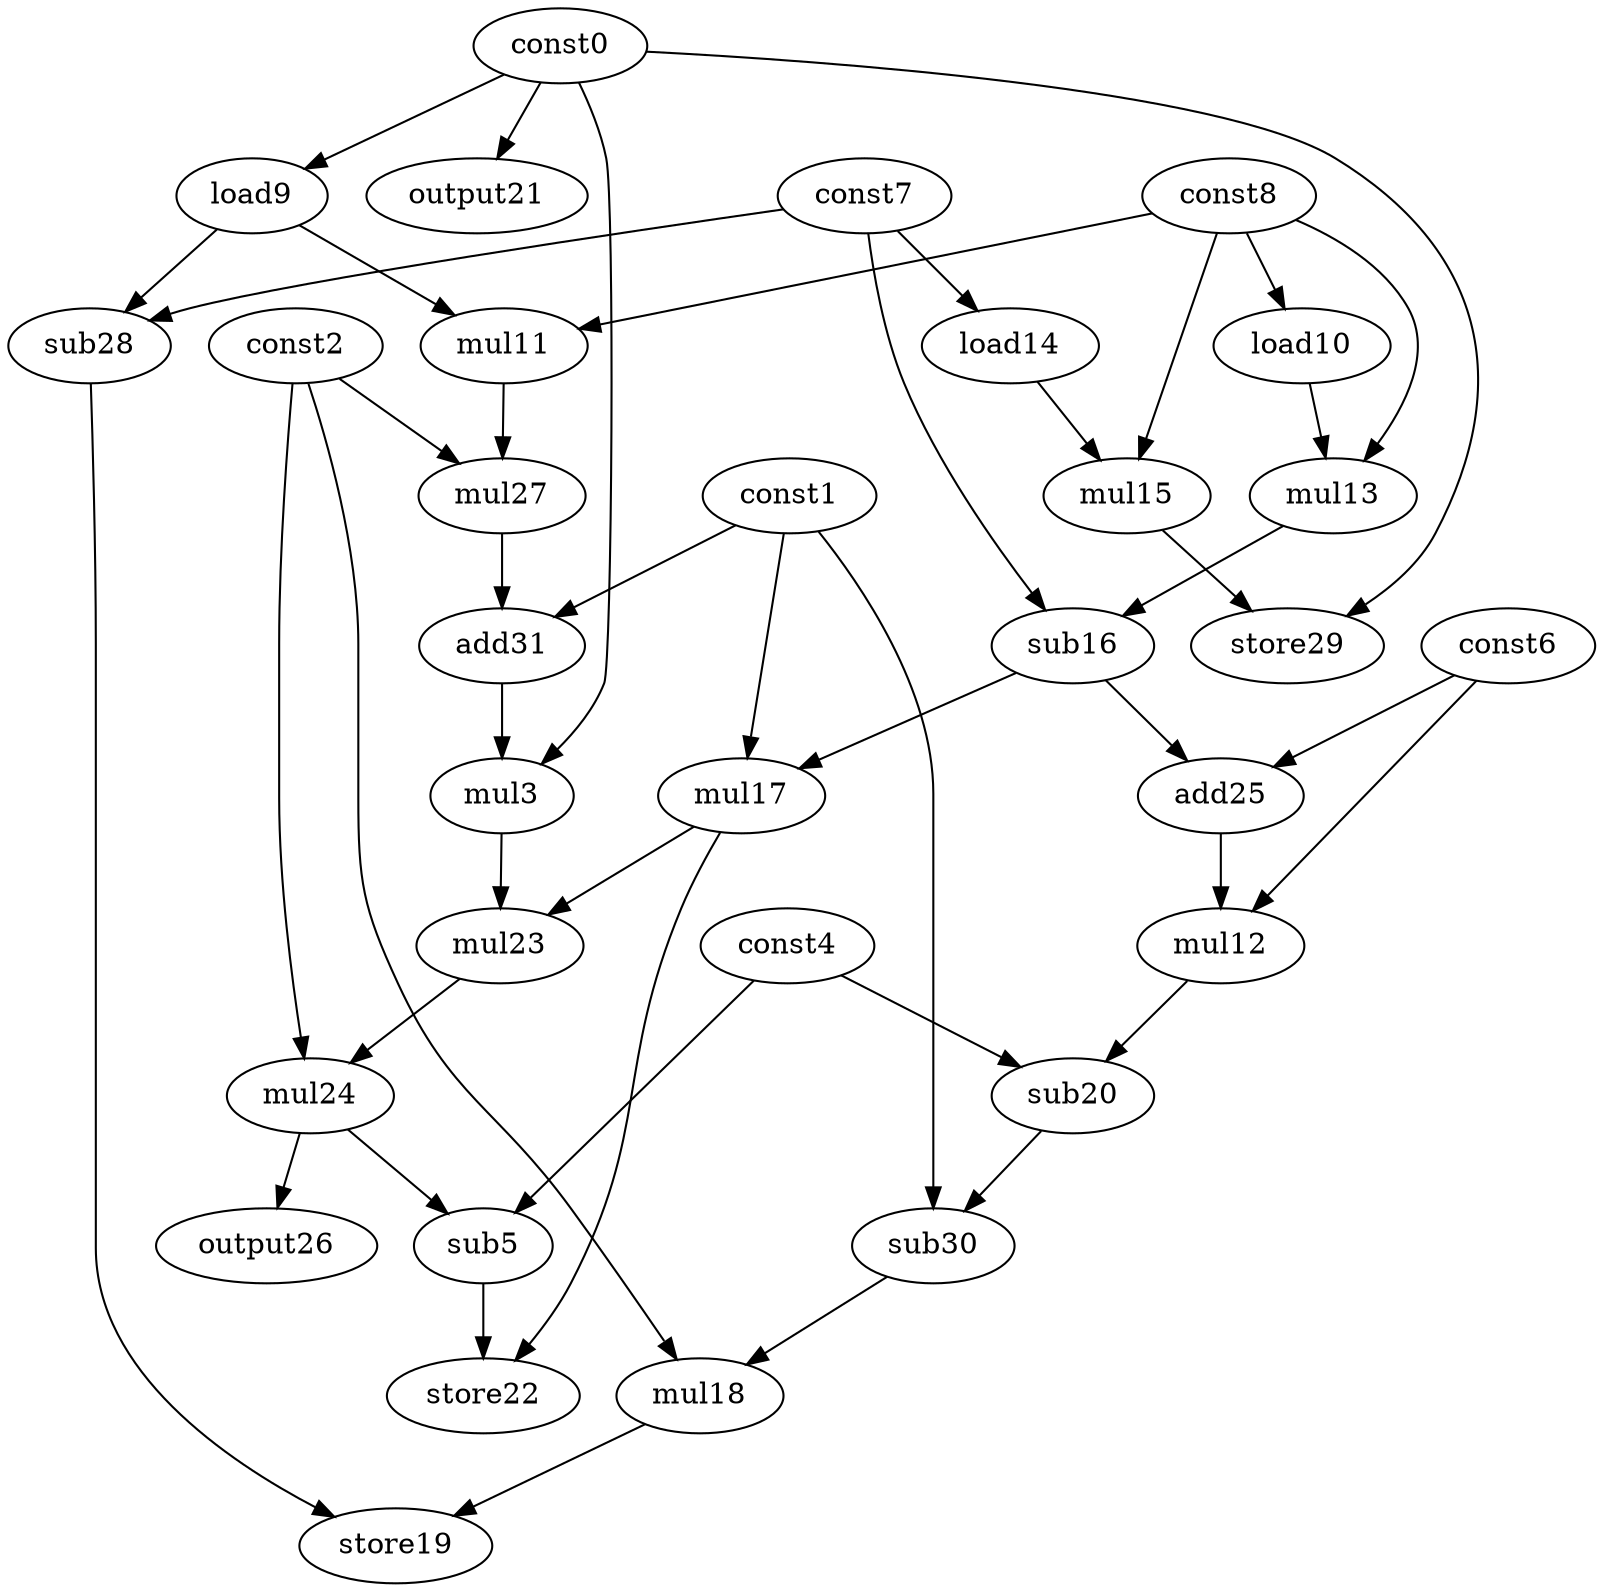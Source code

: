 digraph G { 
const0[opcode=const]; 
const1[opcode=const]; 
const2[opcode=const]; 
mul3[opcode=mul]; 
const4[opcode=const]; 
sub5[opcode=sub]; 
const6[opcode=const]; 
const7[opcode=const]; 
const8[opcode=const]; 
load9[opcode=load]; 
load10[opcode=load]; 
mul11[opcode=mul]; 
mul12[opcode=mul]; 
mul13[opcode=mul]; 
load14[opcode=load]; 
mul15[opcode=mul]; 
sub16[opcode=sub]; 
mul17[opcode=mul]; 
mul18[opcode=mul]; 
store19[opcode=store]; 
sub20[opcode=sub]; 
output21[opcode=output]; 
store22[opcode=store]; 
mul23[opcode=mul]; 
mul24[opcode=mul]; 
add25[opcode=add]; 
output26[opcode=output]; 
mul27[opcode=mul]; 
sub28[opcode=sub]; 
store29[opcode=store]; 
sub30[opcode=sub]; 
add31[opcode=add]; 
const0->load9[operand=0];
const8->load10[operand=0];
const7->load14[operand=0];
const0->output21[operand=0];
const8->mul11[operand=0];
load9->mul11[operand=1];
const8->mul13[operand=0];
load10->mul13[operand=1];
const8->mul15[operand=0];
load14->mul15[operand=1];
load9->sub28[operand=0];
const7->sub28[operand=1];
mul13->sub16[operand=0];
const7->sub16[operand=1];
const2->mul27[operand=0];
mul11->mul27[operand=1];
const0->store29[operand=0];
mul15->store29[operand=1];
sub16->mul17[operand=0];
const1->mul17[operand=1];
sub16->add25[operand=0];
const6->add25[operand=1];
const1->add31[operand=0];
mul27->add31[operand=1];
const0->mul3[operand=0];
add31->mul3[operand=1];
add25->mul12[operand=0];
const6->mul12[operand=1];
mul12->sub20[operand=0];
const4->sub20[operand=1];
mul17->mul23[operand=0];
mul3->mul23[operand=1];
const2->mul24[operand=0];
mul23->mul24[operand=1];
const1->sub30[operand=0];
sub20->sub30[operand=1];
mul24->sub5[operand=0];
const4->sub5[operand=1];
const2->mul18[operand=0];
sub30->mul18[operand=1];
mul24->output26[operand=0];
mul18->store19[operand=0];
sub28->store19[operand=1];
mul17->store22[operand=0];
sub5->store22[operand=1];
}
